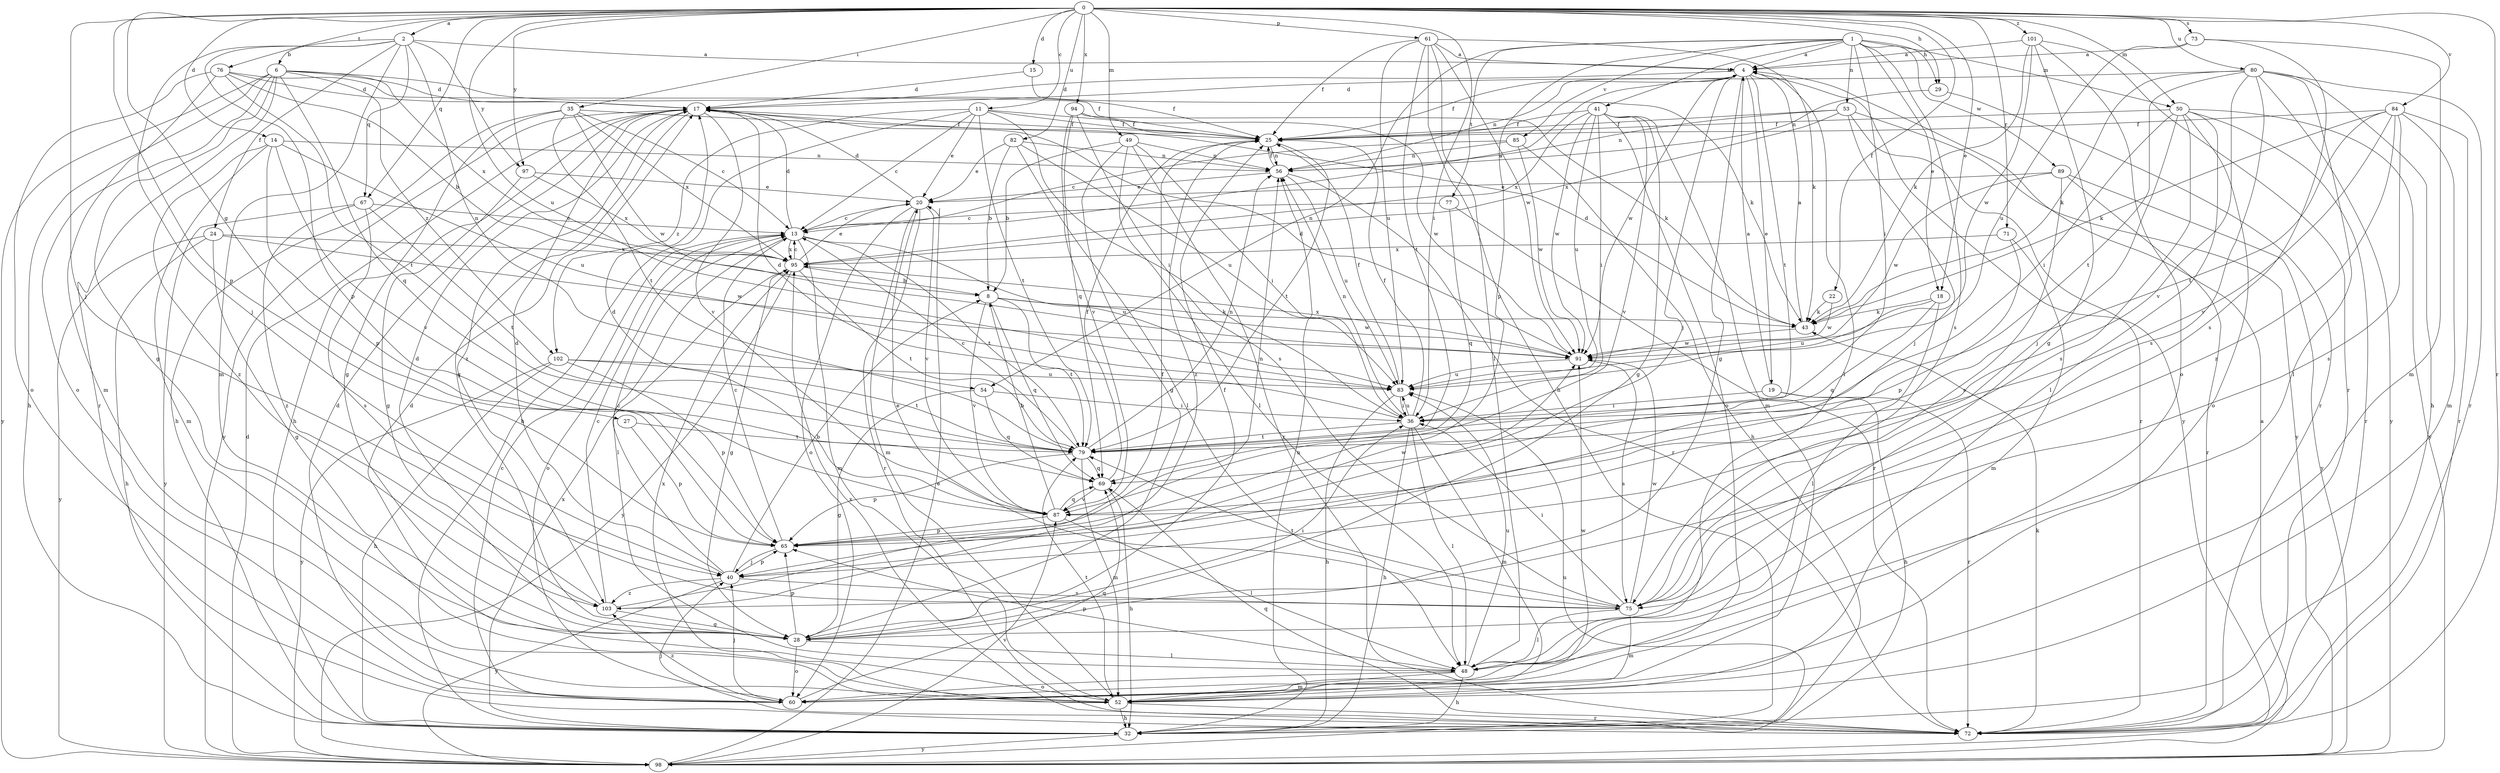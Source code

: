 strict digraph  {
0;
1;
2;
4;
6;
8;
11;
13;
14;
15;
17;
18;
19;
20;
22;
24;
25;
27;
28;
29;
32;
35;
36;
40;
41;
43;
48;
49;
50;
52;
53;
54;
56;
60;
61;
65;
67;
69;
71;
72;
73;
75;
76;
77;
79;
80;
82;
83;
84;
85;
87;
89;
91;
94;
95;
97;
98;
101;
102;
103;
0 -> 2  [label=a];
0 -> 11  [label=c];
0 -> 14  [label=d];
0 -> 15  [label=d];
0 -> 18  [label=e];
0 -> 22  [label=f];
0 -> 27  [label=g];
0 -> 29  [label=h];
0 -> 35  [label=i];
0 -> 36  [label=i];
0 -> 40  [label=j];
0 -> 49  [label=m];
0 -> 50  [label=m];
0 -> 61  [label=p];
0 -> 65  [label=p];
0 -> 67  [label=q];
0 -> 71  [label=r];
0 -> 72  [label=r];
0 -> 73  [label=s];
0 -> 76  [label=t];
0 -> 80  [label=u];
0 -> 82  [label=u];
0 -> 83  [label=u];
0 -> 84  [label=v];
0 -> 94  [label=x];
0 -> 97  [label=y];
0 -> 101  [label=z];
1 -> 4  [label=a];
1 -> 18  [label=e];
1 -> 29  [label=h];
1 -> 36  [label=i];
1 -> 41  [label=k];
1 -> 50  [label=m];
1 -> 53  [label=n];
1 -> 54  [label=n];
1 -> 65  [label=p];
1 -> 75  [label=s];
1 -> 77  [label=t];
1 -> 85  [label=v];
1 -> 89  [label=w];
2 -> 4  [label=a];
2 -> 6  [label=b];
2 -> 24  [label=f];
2 -> 40  [label=j];
2 -> 52  [label=m];
2 -> 54  [label=n];
2 -> 65  [label=p];
2 -> 67  [label=q];
2 -> 97  [label=y];
4 -> 17  [label=d];
4 -> 19  [label=e];
4 -> 25  [label=f];
4 -> 28  [label=g];
4 -> 40  [label=j];
4 -> 48  [label=l];
4 -> 56  [label=n];
4 -> 79  [label=t];
4 -> 91  [label=w];
4 -> 98  [label=y];
6 -> 17  [label=d];
6 -> 25  [label=f];
6 -> 28  [label=g];
6 -> 32  [label=h];
6 -> 60  [label=o];
6 -> 69  [label=q];
6 -> 72  [label=r];
6 -> 95  [label=x];
6 -> 98  [label=y];
6 -> 102  [label=z];
8 -> 43  [label=k];
8 -> 69  [label=q];
8 -> 79  [label=t];
8 -> 87  [label=v];
8 -> 91  [label=w];
11 -> 13  [label=c];
11 -> 20  [label=e];
11 -> 25  [label=f];
11 -> 32  [label=h];
11 -> 36  [label=i];
11 -> 79  [label=t];
11 -> 91  [label=w];
11 -> 102  [label=z];
13 -> 4  [label=a];
13 -> 17  [label=d];
13 -> 48  [label=l];
13 -> 52  [label=m];
13 -> 60  [label=o];
13 -> 79  [label=t];
13 -> 83  [label=u];
13 -> 95  [label=x];
14 -> 52  [label=m];
14 -> 56  [label=n];
14 -> 65  [label=p];
14 -> 83  [label=u];
14 -> 87  [label=v];
14 -> 103  [label=z];
15 -> 17  [label=d];
15 -> 43  [label=k];
17 -> 25  [label=f];
17 -> 28  [label=g];
17 -> 32  [label=h];
17 -> 87  [label=v];
17 -> 98  [label=y];
17 -> 103  [label=z];
18 -> 43  [label=k];
18 -> 48  [label=l];
18 -> 69  [label=q];
18 -> 83  [label=u];
19 -> 4  [label=a];
19 -> 32  [label=h];
19 -> 36  [label=i];
19 -> 72  [label=r];
20 -> 13  [label=c];
20 -> 17  [label=d];
20 -> 52  [label=m];
20 -> 60  [label=o];
20 -> 72  [label=r];
20 -> 87  [label=v];
22 -> 43  [label=k];
22 -> 91  [label=w];
24 -> 28  [label=g];
24 -> 32  [label=h];
24 -> 91  [label=w];
24 -> 95  [label=x];
24 -> 98  [label=y];
25 -> 56  [label=n];
25 -> 79  [label=t];
25 -> 103  [label=z];
27 -> 65  [label=p];
27 -> 79  [label=t];
28 -> 25  [label=f];
28 -> 36  [label=i];
28 -> 48  [label=l];
28 -> 60  [label=o];
28 -> 65  [label=p];
29 -> 56  [label=n];
29 -> 72  [label=r];
32 -> 56  [label=n];
32 -> 95  [label=x];
32 -> 98  [label=y];
35 -> 13  [label=c];
35 -> 25  [label=f];
35 -> 28  [label=g];
35 -> 32  [label=h];
35 -> 79  [label=t];
35 -> 91  [label=w];
35 -> 95  [label=x];
36 -> 17  [label=d];
36 -> 25  [label=f];
36 -> 32  [label=h];
36 -> 48  [label=l];
36 -> 52  [label=m];
36 -> 56  [label=n];
36 -> 79  [label=t];
36 -> 83  [label=u];
40 -> 8  [label=b];
40 -> 13  [label=c];
40 -> 17  [label=d];
40 -> 65  [label=p];
40 -> 75  [label=s];
40 -> 98  [label=y];
40 -> 103  [label=z];
41 -> 25  [label=f];
41 -> 28  [label=g];
41 -> 36  [label=i];
41 -> 52  [label=m];
41 -> 60  [label=o];
41 -> 83  [label=u];
41 -> 87  [label=v];
41 -> 91  [label=w];
41 -> 95  [label=x];
43 -> 4  [label=a];
43 -> 17  [label=d];
43 -> 91  [label=w];
48 -> 32  [label=h];
48 -> 52  [label=m];
48 -> 60  [label=o];
48 -> 65  [label=p];
48 -> 83  [label=u];
49 -> 8  [label=b];
49 -> 28  [label=g];
49 -> 36  [label=i];
49 -> 48  [label=l];
49 -> 56  [label=n];
49 -> 72  [label=r];
50 -> 25  [label=f];
50 -> 36  [label=i];
50 -> 40  [label=j];
50 -> 48  [label=l];
50 -> 60  [label=o];
50 -> 72  [label=r];
50 -> 75  [label=s];
50 -> 98  [label=y];
52 -> 17  [label=d];
52 -> 32  [label=h];
52 -> 72  [label=r];
52 -> 79  [label=t];
52 -> 95  [label=x];
53 -> 25  [label=f];
53 -> 40  [label=j];
53 -> 56  [label=n];
53 -> 72  [label=r];
53 -> 95  [label=x];
53 -> 98  [label=y];
54 -> 28  [label=g];
54 -> 36  [label=i];
54 -> 69  [label=q];
56 -> 20  [label=e];
56 -> 25  [label=f];
56 -> 72  [label=r];
56 -> 83  [label=u];
60 -> 13  [label=c];
60 -> 17  [label=d];
60 -> 40  [label=j];
60 -> 69  [label=q];
60 -> 91  [label=w];
60 -> 103  [label=z];
61 -> 4  [label=a];
61 -> 25  [label=f];
61 -> 32  [label=h];
61 -> 43  [label=k];
61 -> 48  [label=l];
61 -> 79  [label=t];
61 -> 83  [label=u];
61 -> 91  [label=w];
65 -> 13  [label=c];
65 -> 40  [label=j];
65 -> 56  [label=n];
65 -> 91  [label=w];
67 -> 13  [label=c];
67 -> 75  [label=s];
67 -> 79  [label=t];
67 -> 98  [label=y];
67 -> 103  [label=z];
69 -> 25  [label=f];
69 -> 32  [label=h];
69 -> 87  [label=v];
71 -> 52  [label=m];
71 -> 65  [label=p];
71 -> 95  [label=x];
72 -> 40  [label=j];
72 -> 43  [label=k];
72 -> 69  [label=q];
72 -> 95  [label=x];
73 -> 4  [label=a];
73 -> 52  [label=m];
73 -> 75  [label=s];
73 -> 83  [label=u];
75 -> 20  [label=e];
75 -> 36  [label=i];
75 -> 48  [label=l];
75 -> 52  [label=m];
75 -> 79  [label=t];
75 -> 91  [label=w];
76 -> 8  [label=b];
76 -> 17  [label=d];
76 -> 25  [label=f];
76 -> 52  [label=m];
76 -> 60  [label=o];
76 -> 79  [label=t];
77 -> 13  [label=c];
77 -> 69  [label=q];
77 -> 72  [label=r];
79 -> 13  [label=c];
79 -> 52  [label=m];
79 -> 56  [label=n];
79 -> 65  [label=p];
79 -> 69  [label=q];
80 -> 17  [label=d];
80 -> 32  [label=h];
80 -> 43  [label=k];
80 -> 48  [label=l];
80 -> 72  [label=r];
80 -> 75  [label=s];
80 -> 79  [label=t];
80 -> 87  [label=v];
80 -> 98  [label=y];
82 -> 8  [label=b];
82 -> 20  [label=e];
82 -> 48  [label=l];
82 -> 56  [label=n];
82 -> 83  [label=u];
83 -> 25  [label=f];
83 -> 32  [label=h];
83 -> 36  [label=i];
84 -> 25  [label=f];
84 -> 43  [label=k];
84 -> 52  [label=m];
84 -> 72  [label=r];
84 -> 75  [label=s];
84 -> 79  [label=t];
84 -> 87  [label=v];
84 -> 103  [label=z];
85 -> 13  [label=c];
85 -> 32  [label=h];
85 -> 56  [label=n];
85 -> 91  [label=w];
87 -> 8  [label=b];
87 -> 17  [label=d];
87 -> 48  [label=l];
87 -> 65  [label=p];
87 -> 69  [label=q];
89 -> 20  [label=e];
89 -> 72  [label=r];
89 -> 75  [label=s];
89 -> 91  [label=w];
89 -> 98  [label=y];
91 -> 17  [label=d];
91 -> 75  [label=s];
91 -> 83  [label=u];
91 -> 95  [label=x];
94 -> 25  [label=f];
94 -> 43  [label=k];
94 -> 69  [label=q];
94 -> 75  [label=s];
94 -> 87  [label=v];
95 -> 8  [label=b];
95 -> 13  [label=c];
95 -> 20  [label=e];
95 -> 28  [label=g];
95 -> 79  [label=t];
95 -> 98  [label=y];
97 -> 20  [label=e];
97 -> 28  [label=g];
97 -> 95  [label=x];
98 -> 4  [label=a];
98 -> 17  [label=d];
98 -> 20  [label=e];
98 -> 83  [label=u];
98 -> 87  [label=v];
101 -> 4  [label=a];
101 -> 28  [label=g];
101 -> 43  [label=k];
101 -> 60  [label=o];
101 -> 72  [label=r];
101 -> 91  [label=w];
102 -> 32  [label=h];
102 -> 65  [label=p];
102 -> 79  [label=t];
102 -> 83  [label=u];
102 -> 98  [label=y];
103 -> 13  [label=c];
103 -> 17  [label=d];
103 -> 25  [label=f];
103 -> 28  [label=g];
}
